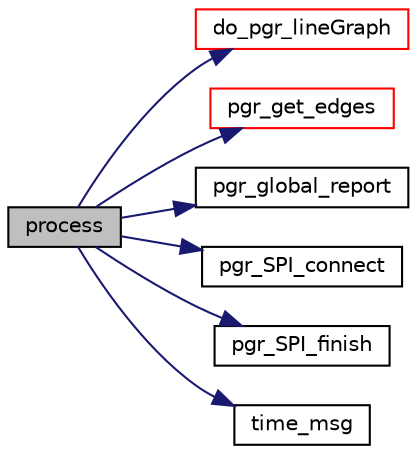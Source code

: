 digraph "process"
{
  edge [fontname="Helvetica",fontsize="10",labelfontname="Helvetica",labelfontsize="10"];
  node [fontname="Helvetica",fontsize="10",shape=record];
  rankdir="LR";
  Node40 [label="process",height=0.2,width=0.4,color="black", fillcolor="grey75", style="filled", fontcolor="black"];
  Node40 -> Node41 [color="midnightblue",fontsize="10",style="solid",fontname="Helvetica"];
  Node41 [label="do_pgr_lineGraph",height=0.2,width=0.4,color="red", fillcolor="white", style="filled",URL="$lineGraph__driver_8cpp.html#aed22d07d954513deba5cbcc08896c73d"];
  Node40 -> Node57 [color="midnightblue",fontsize="10",style="solid",fontname="Helvetica"];
  Node57 [label="pgr_get_edges",height=0.2,width=0.4,color="red", fillcolor="white", style="filled",URL="$edges__input_8c.html#af663e291b6bdfe777789be38b6bfcf76",tooltip="basic edge_sql "];
  Node40 -> Node73 [color="midnightblue",fontsize="10",style="solid",fontname="Helvetica"];
  Node73 [label="pgr_global_report",height=0.2,width=0.4,color="black", fillcolor="white", style="filled",URL="$e__report_8c.html#aa7833fe4baf65aa901e1129575e7deb2",tooltip="notice & error "];
  Node40 -> Node74 [color="midnightblue",fontsize="10",style="solid",fontname="Helvetica"];
  Node74 [label="pgr_SPI_connect",height=0.2,width=0.4,color="black", fillcolor="white", style="filled",URL="$postgres__connection_8c.html#aef5deb780b1cf78c56b1794ab826ac64"];
  Node40 -> Node75 [color="midnightblue",fontsize="10",style="solid",fontname="Helvetica"];
  Node75 [label="pgr_SPI_finish",height=0.2,width=0.4,color="black", fillcolor="white", style="filled",URL="$postgres__connection_8c.html#ae36e7862564b5e72c25c9e26ae8e355f"];
  Node40 -> Node72 [color="midnightblue",fontsize="10",style="solid",fontname="Helvetica"];
  Node72 [label="time_msg",height=0.2,width=0.4,color="black", fillcolor="white", style="filled",URL="$time__msg_8c.html#a989d9723eb6d9be4cbf1214136286dbe"];
}
